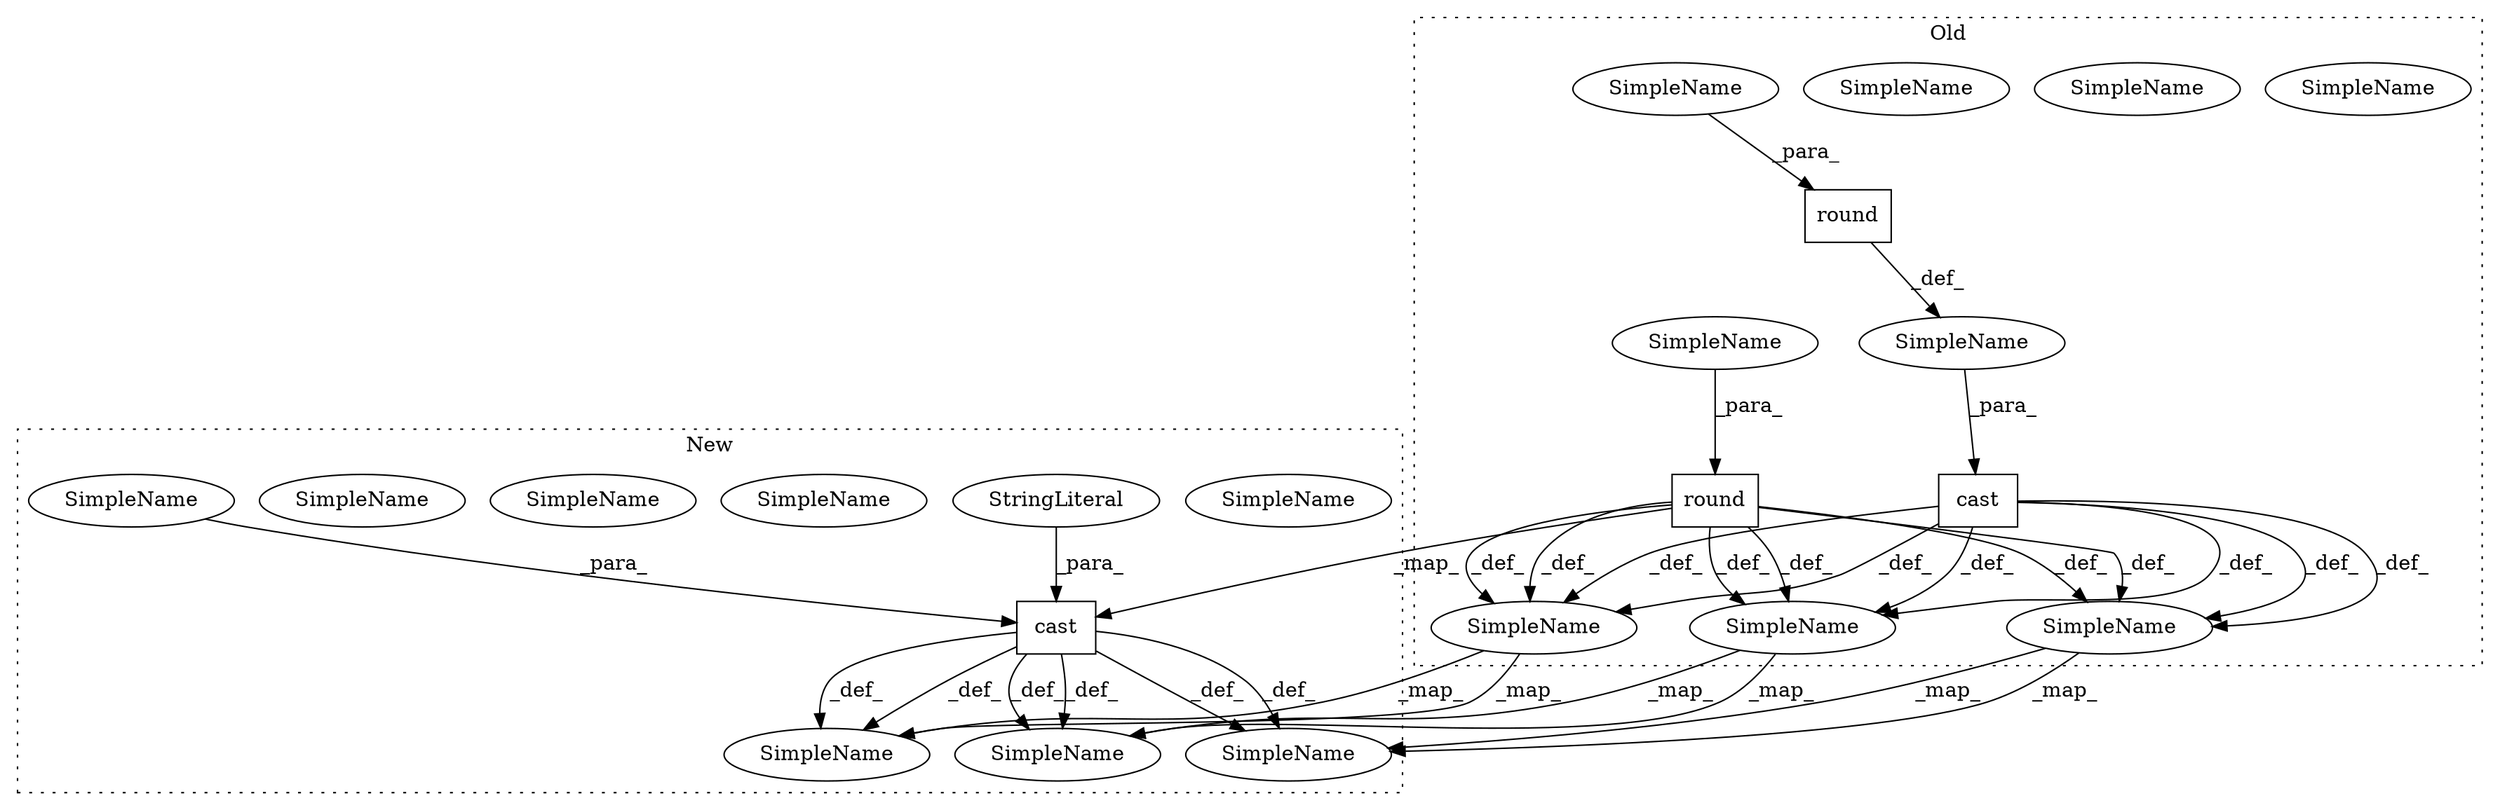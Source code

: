 digraph G {
subgraph cluster0 {
1 [label="round" a="32" s="3470,3478" l="6,1" shape="box"];
3 [label="SimpleName" a="42" s="3929" l="10" shape="ellipse"];
6 [label="SimpleName" a="42" s="3929" l="10" shape="ellipse"];
8 [label="round" a="32" s="3538,3546" l="6,1" shape="box"];
9 [label="SimpleName" a="42" s="3638" l="9" shape="ellipse"];
12 [label="SimpleName" a="42" s="3638" l="9" shape="ellipse"];
13 [label="SimpleName" a="42" s="3873" l="2" shape="ellipse"];
16 [label="SimpleName" a="42" s="3873" l="2" shape="ellipse"];
18 [label="SimpleName" a="42" s="" l="" shape="ellipse"];
19 [label="cast" a="32" s="3519,3555" l="5,1" shape="box"];
20 [label="SimpleName" a="42" s="3544" l="2" shape="ellipse"];
22 [label="SimpleName" a="42" s="3476" l="2" shape="ellipse"];
label = "Old";
style="dotted";
}
subgraph cluster1 {
2 [label="cast" a="32" s="3735,3750" l="5,1" shape="box"];
4 [label="SimpleName" a="42" s="4056" l="10" shape="ellipse"];
5 [label="SimpleName" a="42" s="4056" l="10" shape="ellipse"];
7 [label="StringLiteral" a="45" s="3743" l="7" shape="ellipse"];
10 [label="SimpleName" a="42" s="3765" l="9" shape="ellipse"];
11 [label="SimpleName" a="42" s="3765" l="9" shape="ellipse"];
14 [label="SimpleName" a="42" s="4000" l="2" shape="ellipse"];
15 [label="SimpleName" a="42" s="4000" l="2" shape="ellipse"];
17 [label="SimpleName" a="42" s="3469" l="2" shape="ellipse"];
21 [label="SimpleName" a="42" s="3740" l="2" shape="ellipse"];
label = "New";
style="dotted";
}
1 -> 6 [label="_def_"];
1 -> 2 [label="_map_"];
1 -> 6 [label="_def_"];
1 -> 12 [label="_def_"];
1 -> 12 [label="_def_"];
1 -> 16 [label="_def_"];
1 -> 16 [label="_def_"];
2 -> 5 [label="_def_"];
2 -> 11 [label="_def_"];
2 -> 11 [label="_def_"];
2 -> 15 [label="_def_"];
2 -> 15 [label="_def_"];
2 -> 5 [label="_def_"];
6 -> 5 [label="_map_"];
6 -> 5 [label="_map_"];
7 -> 2 [label="_para_"];
8 -> 18 [label="_def_"];
12 -> 11 [label="_map_"];
12 -> 11 [label="_map_"];
16 -> 15 [label="_map_"];
16 -> 15 [label="_map_"];
18 -> 19 [label="_para_"];
19 -> 12 [label="_def_"];
19 -> 6 [label="_def_"];
19 -> 16 [label="_def_"];
19 -> 6 [label="_def_"];
19 -> 12 [label="_def_"];
19 -> 16 [label="_def_"];
20 -> 8 [label="_para_"];
21 -> 2 [label="_para_"];
22 -> 1 [label="_para_"];
}